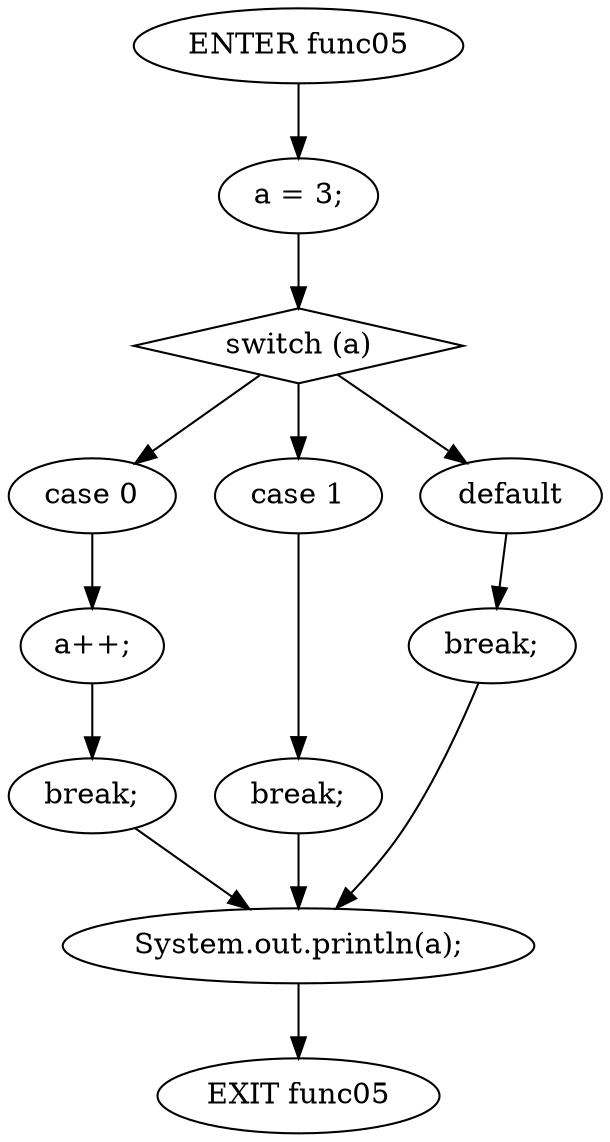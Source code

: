 digraph G {
  0 [ label="ENTER func05" ];
  1 [ label="EXIT func05" ];
  2 [ label="a = 3;" ];
  3 [ shape="diamond" label="switch (a)" ];
  4 [ label="case 0" ];
  5 [ label="a++;" ];
  6 [ label="break;" ];
  7 [ label="case 1" ];
  8 [ label="break;" ];
  9 [ label="default" ];
  10 [ label="break;" ];
  11 [ label="System.out.println(a);" ];
  0 -> 2;
  2 -> 3;
  3 -> 4;
  4 -> 5;
  5 -> 6;
  3 -> 7;
  7 -> 8;
  3 -> 9;
  9 -> 10;
  6 -> 11;
  8 -> 11;
  10 -> 11;
  11 -> 1;
}
